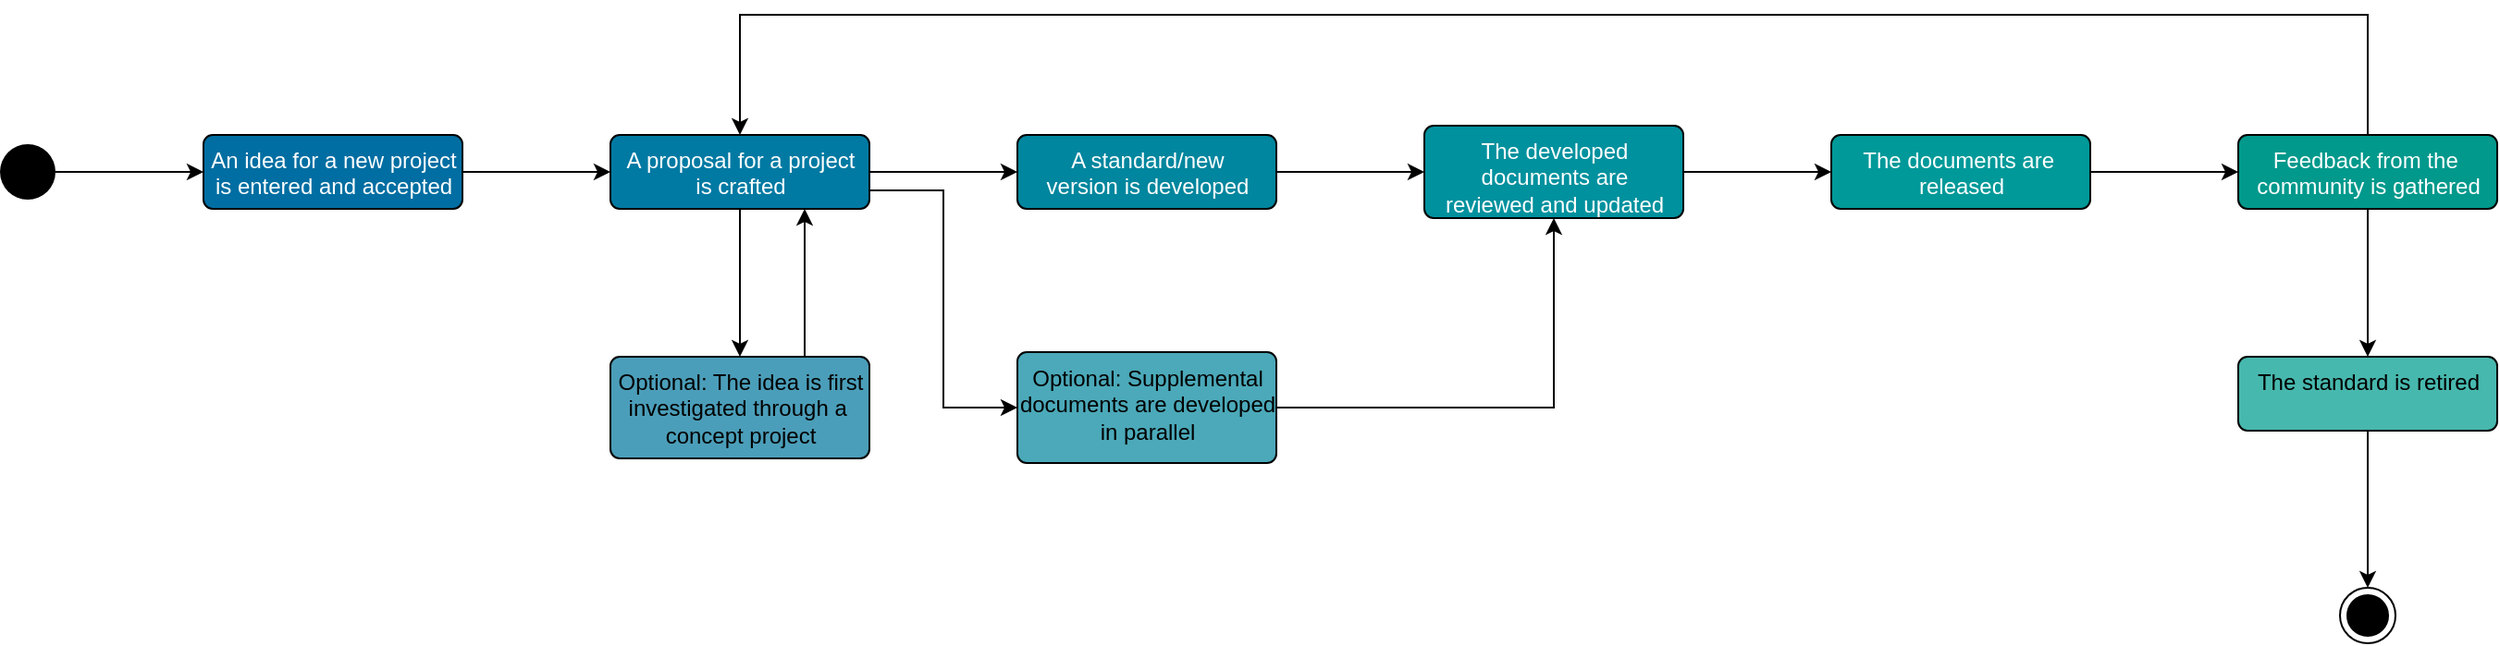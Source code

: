 <mxfile version="16.5.1" type="device" pages="9"><diagram id="bUCgp1hQYpNEF6TeKGY_" name="v1"><mxGraphModel dx="1808" dy="674" grid="1" gridSize="10" guides="1" tooltips="1" connect="1" arrows="1" fold="1" page="1" pageScale="1" pageWidth="827" pageHeight="1169" math="0" shadow="0"><root><mxCell id="0"/><mxCell id="1" parent="0"/><mxCell id="k1yvwwCLQG4PbKX0xApy-3" value="" style="edgeStyle=orthogonalEdgeStyle;rounded=0;orthogonalLoop=1;jettySize=auto;html=1;" parent="1" source="k1yvwwCLQG4PbKX0xApy-1" target="k1yvwwCLQG4PbKX0xApy-2" edge="1"><mxGeometry relative="1" as="geometry"/></mxCell><mxCell id="k1yvwwCLQG4PbKX0xApy-1" value="" style="ellipse;fillColor=#000000;strokeColor=none;" parent="1" vertex="1"><mxGeometry x="-30" y="80" width="30" height="30" as="geometry"/></mxCell><mxCell id="k1yvwwCLQG4PbKX0xApy-5" value="" style="edgeStyle=orthogonalEdgeStyle;rounded=0;orthogonalLoop=1;jettySize=auto;html=1;" parent="1" source="k1yvwwCLQG4PbKX0xApy-2" target="k1yvwwCLQG4PbKX0xApy-4" edge="1"><mxGeometry relative="1" as="geometry"/></mxCell><mxCell id="k1yvwwCLQG4PbKX0xApy-2" value="An idea for a new project &lt;br&gt;is entered and accepted" style="html=1;align=center;verticalAlign=top;rounded=1;absoluteArcSize=1;arcSize=10;dashed=0;fillColor=#006EA2;fontColor=#FFFFFF;" parent="1" vertex="1"><mxGeometry x="80" y="75" width="140" height="40" as="geometry"/></mxCell><mxCell id="k1yvwwCLQG4PbKX0xApy-7" value="" style="edgeStyle=orthogonalEdgeStyle;rounded=0;orthogonalLoop=1;jettySize=auto;html=1;" parent="1" source="k1yvwwCLQG4PbKX0xApy-4" target="k1yvwwCLQG4PbKX0xApy-6" edge="1"><mxGeometry relative="1" as="geometry"/></mxCell><mxCell id="k1yvwwCLQG4PbKX0xApy-10" value="" style="edgeStyle=orthogonalEdgeStyle;rounded=0;orthogonalLoop=1;jettySize=auto;html=1;" parent="1" source="k1yvwwCLQG4PbKX0xApy-4" target="k1yvwwCLQG4PbKX0xApy-9" edge="1"><mxGeometry relative="1" as="geometry"/></mxCell><mxCell id="k1yvwwCLQG4PbKX0xApy-12" style="edgeStyle=orthogonalEdgeStyle;rounded=0;orthogonalLoop=1;jettySize=auto;html=1;exitX=1;exitY=0.75;exitDx=0;exitDy=0;entryX=0;entryY=0.5;entryDx=0;entryDy=0;" parent="1" source="k1yvwwCLQG4PbKX0xApy-4" target="k1yvwwCLQG4PbKX0xApy-11" edge="1"><mxGeometry relative="1" as="geometry"/></mxCell><mxCell id="k1yvwwCLQG4PbKX0xApy-4" value="A proposal for a project&lt;br&gt;is crafted" style="html=1;align=center;verticalAlign=top;rounded=1;absoluteArcSize=1;arcSize=10;dashed=0;fillColor=#007AA3;fontColor=#FFFFFF;" parent="1" vertex="1"><mxGeometry x="300" y="75" width="140" height="40" as="geometry"/></mxCell><mxCell id="k1yvwwCLQG4PbKX0xApy-16" value="" style="edgeStyle=orthogonalEdgeStyle;rounded=0;orthogonalLoop=1;jettySize=auto;html=1;" parent="1" source="k1yvwwCLQG4PbKX0xApy-6" target="k1yvwwCLQG4PbKX0xApy-15" edge="1"><mxGeometry relative="1" as="geometry"/></mxCell><mxCell id="k1yvwwCLQG4PbKX0xApy-6" value="A standard/new&lt;br&gt;version is developed" style="html=1;align=center;verticalAlign=top;rounded=1;absoluteArcSize=1;arcSize=10;dashed=0;fillColor=#00869E;fontColor=#FFFFFF;" parent="1" vertex="1"><mxGeometry x="520" y="75" width="140" height="40" as="geometry"/></mxCell><mxCell id="k1yvwwCLQG4PbKX0xApy-13" style="edgeStyle=orthogonalEdgeStyle;rounded=0;orthogonalLoop=1;jettySize=auto;html=1;exitX=0.75;exitY=0;exitDx=0;exitDy=0;entryX=0.75;entryY=1;entryDx=0;entryDy=0;" parent="1" source="k1yvwwCLQG4PbKX0xApy-9" target="k1yvwwCLQG4PbKX0xApy-4" edge="1"><mxGeometry relative="1" as="geometry"/></mxCell><mxCell id="k1yvwwCLQG4PbKX0xApy-9" value="Optional: The idea is first&lt;br&gt;investigated through a&amp;nbsp;&lt;br&gt;concept project" style="html=1;align=center;verticalAlign=top;rounded=1;absoluteArcSize=1;arcSize=10;dashed=0;fillColor=#4B9EB9;" parent="1" vertex="1"><mxGeometry x="300" y="195" width="140" height="55" as="geometry"/></mxCell><mxCell id="k1yvwwCLQG4PbKX0xApy-28" style="edgeStyle=orthogonalEdgeStyle;rounded=0;orthogonalLoop=1;jettySize=auto;html=1;exitX=1;exitY=0.5;exitDx=0;exitDy=0;entryX=0.5;entryY=1;entryDx=0;entryDy=0;" parent="1" source="k1yvwwCLQG4PbKX0xApy-11" target="k1yvwwCLQG4PbKX0xApy-15" edge="1"><mxGeometry relative="1" as="geometry"/></mxCell><mxCell id="k1yvwwCLQG4PbKX0xApy-11" value="Optional: Supplemental&lt;br&gt;documents are developed&lt;br&gt;in parallel" style="html=1;align=center;verticalAlign=top;rounded=1;absoluteArcSize=1;arcSize=10;dashed=0;fillColor=#4BA9B9;" parent="1" vertex="1"><mxGeometry x="520" y="192.5" width="140" height="60" as="geometry"/></mxCell><mxCell id="k1yvwwCLQG4PbKX0xApy-18" value="" style="edgeStyle=orthogonalEdgeStyle;rounded=0;orthogonalLoop=1;jettySize=auto;html=1;" parent="1" source="k1yvwwCLQG4PbKX0xApy-15" target="k1yvwwCLQG4PbKX0xApy-17" edge="1"><mxGeometry relative="1" as="geometry"/></mxCell><mxCell id="k1yvwwCLQG4PbKX0xApy-15" value="The developed &lt;br&gt;documents are &lt;br&gt;reviewed and updated" style="html=1;align=center;verticalAlign=top;rounded=1;absoluteArcSize=1;arcSize=10;dashed=0;fillColor=#00919E;fontColor=#FFFFFF;" parent="1" vertex="1"><mxGeometry x="740" y="70" width="140" height="50" as="geometry"/></mxCell><mxCell id="k1yvwwCLQG4PbKX0xApy-21" value="" style="edgeStyle=orthogonalEdgeStyle;rounded=0;orthogonalLoop=1;jettySize=auto;html=1;" parent="1" source="k1yvwwCLQG4PbKX0xApy-17" target="k1yvwwCLQG4PbKX0xApy-20" edge="1"><mxGeometry relative="1" as="geometry"/></mxCell><mxCell id="k1yvwwCLQG4PbKX0xApy-17" value="The documents are&amp;nbsp;&lt;br&gt;released" style="html=1;align=center;verticalAlign=top;rounded=1;absoluteArcSize=1;arcSize=10;dashed=0;fillColor=#009999;fontColor=#FFFFFF;" parent="1" vertex="1"><mxGeometry x="960" y="75" width="140" height="40" as="geometry"/></mxCell><mxCell id="k1yvwwCLQG4PbKX0xApy-22" style="edgeStyle=orthogonalEdgeStyle;rounded=0;orthogonalLoop=1;jettySize=auto;html=1;exitX=0.5;exitY=0;exitDx=0;exitDy=0;entryX=0.5;entryY=0;entryDx=0;entryDy=0;" parent="1" source="k1yvwwCLQG4PbKX0xApy-20" target="k1yvwwCLQG4PbKX0xApy-4" edge="1"><mxGeometry relative="1" as="geometry"><Array as="points"><mxPoint x="1250" y="10"/><mxPoint x="370" y="10"/></Array></mxGeometry></mxCell><mxCell id="k1yvwwCLQG4PbKX0xApy-24" value="" style="edgeStyle=orthogonalEdgeStyle;rounded=0;orthogonalLoop=1;jettySize=auto;html=1;" parent="1" source="k1yvwwCLQG4PbKX0xApy-20" target="k1yvwwCLQG4PbKX0xApy-23" edge="1"><mxGeometry relative="1" as="geometry"/></mxCell><mxCell id="k1yvwwCLQG4PbKX0xApy-20" value="Feedback from the&amp;nbsp;&lt;br&gt;community is gathered" style="html=1;align=center;verticalAlign=top;rounded=1;absoluteArcSize=1;arcSize=10;dashed=0;fillColor=#00998C;fontColor=#FFFFFF;" parent="1" vertex="1"><mxGeometry x="1180" y="75" width="140" height="40" as="geometry"/></mxCell><mxCell id="k1yvwwCLQG4PbKX0xApy-26" value="" style="edgeStyle=orthogonalEdgeStyle;rounded=0;orthogonalLoop=1;jettySize=auto;html=1;" parent="1" source="k1yvwwCLQG4PbKX0xApy-23" target="k1yvwwCLQG4PbKX0xApy-25" edge="1"><mxGeometry relative="1" as="geometry"/></mxCell><mxCell id="k1yvwwCLQG4PbKX0xApy-23" value="The standard is retired" style="html=1;align=center;verticalAlign=top;rounded=1;absoluteArcSize=1;arcSize=10;dashed=0;fillColor=#47B8AE;" parent="1" vertex="1"><mxGeometry x="1180" y="195" width="140" height="40" as="geometry"/></mxCell><mxCell id="k1yvwwCLQG4PbKX0xApy-25" value="" style="ellipse;html=1;shape=endState;fillColor=#000000;strokeColor=#000000;" parent="1" vertex="1"><mxGeometry x="1235" y="320" width="30" height="30" as="geometry"/></mxCell></root></mxGraphModel></diagram><diagram id="3_tVMc8xOjZnaPvGumYF" name="v2"><mxGraphModel dx="1673" dy="2318" grid="1" gridSize="10" guides="1" tooltips="1" connect="1" arrows="1" fold="1" page="1" pageScale="1" pageWidth="827" pageHeight="1169" math="0" shadow="0"><root><mxCell id="hmh6pkjp1FtnqrWQgiAM-0"/><mxCell id="hmh6pkjp1FtnqrWQgiAM-1" parent="hmh6pkjp1FtnqrWQgiAM-0"/><mxCell id="E-Gf-4G2ga_S-P5ZmHKa-0" value="" style="edgeStyle=orthogonalEdgeStyle;rounded=0;orthogonalLoop=1;jettySize=auto;html=1;" edge="1" parent="hmh6pkjp1FtnqrWQgiAM-1" source="E-Gf-4G2ga_S-P5ZmHKa-1" target="E-Gf-4G2ga_S-P5ZmHKa-24"><mxGeometry relative="1" as="geometry"><mxPoint x="80" y="95" as="targetPoint"/></mxGeometry></mxCell><mxCell id="E-Gf-4G2ga_S-P5ZmHKa-1" value="" style="ellipse;fillColor=#000000;strokeColor=none;fontStyle=2;labelPosition=center;verticalLabelPosition=bottom;align=center;verticalAlign=top;" vertex="1" parent="hmh6pkjp1FtnqrWQgiAM-1"><mxGeometry y="80" width="30" height="30" as="geometry"/></mxCell><mxCell id="E-Gf-4G2ga_S-P5ZmHKa-2" value="Idea&amp;nbsp;&lt;br&gt;accepted" style="edgeStyle=orthogonalEdgeStyle;rounded=0;orthogonalLoop=1;jettySize=auto;html=1;" edge="1" parent="hmh6pkjp1FtnqrWQgiAM-1" source="E-Gf-4G2ga_S-P5ZmHKa-24" target="E-Gf-4G2ga_S-P5ZmHKa-25"><mxGeometry relative="1" as="geometry"><mxPoint x="220" y="95" as="sourcePoint"/><mxPoint x="300" y="95" as="targetPoint"/></mxGeometry></mxCell><mxCell id="E-Gf-4G2ga_S-P5ZmHKa-4" value="Proposal&lt;br&gt;accepted" style="edgeStyle=orthogonalEdgeStyle;rounded=0;orthogonalLoop=1;jettySize=auto;html=1;exitX=1;exitY=0.5;exitDx=0;exitDy=0;entryX=0;entryY=0.5;entryDx=0;entryDy=0;" edge="1" parent="hmh6pkjp1FtnqrWQgiAM-1" source="E-Gf-4G2ga_S-P5ZmHKa-25" target="E-Gf-4G2ga_S-P5ZmHKa-27"><mxGeometry relative="1" as="geometry"><mxPoint x="450" y="95" as="sourcePoint"/><mxPoint x="530" y="95" as="targetPoint"/></mxGeometry></mxCell><mxCell id="E-Gf-4G2ga_S-P5ZmHKa-5" value="More insight&lt;br&gt;required first" style="edgeStyle=orthogonalEdgeStyle;rounded=0;orthogonalLoop=1;jettySize=auto;html=1;exitX=0.25;exitY=1;exitDx=0;exitDy=0;entryX=0.25;entryY=0;entryDx=0;entryDy=0;" edge="1" parent="hmh6pkjp1FtnqrWQgiAM-1" source="E-Gf-4G2ga_S-P5ZmHKa-25" target="E-Gf-4G2ga_S-P5ZmHKa-26"><mxGeometry relative="1" as="geometry"><mxPoint x="320" y="115" as="sourcePoint"/><mxPoint x="320" y="195" as="targetPoint"/></mxGeometry></mxCell><mxCell id="E-Gf-4G2ga_S-P5ZmHKa-6" value="Accompanying&lt;br&gt;documents required" style="edgeStyle=orthogonalEdgeStyle;rounded=0;orthogonalLoop=1;jettySize=auto;html=1;exitX=0.5;exitY=1;exitDx=0;exitDy=0;" edge="1" parent="hmh6pkjp1FtnqrWQgiAM-1" source="E-Gf-4G2ga_S-P5ZmHKa-27" target="E-Gf-4G2ga_S-P5ZmHKa-33"><mxGeometry relative="1" as="geometry"><mxPoint x="450" y="105" as="sourcePoint"/><mxPoint x="530" y="222.5" as="targetPoint"/></mxGeometry></mxCell><mxCell id="E-Gf-4G2ga_S-P5ZmHKa-8" value="Development&lt;br&gt;complete" style="edgeStyle=orthogonalEdgeStyle;rounded=0;orthogonalLoop=1;jettySize=auto;html=1;exitX=1;exitY=0.5;exitDx=0;exitDy=0;" edge="1" parent="hmh6pkjp1FtnqrWQgiAM-1" source="E-Gf-4G2ga_S-P5ZmHKa-27" target="E-Gf-4G2ga_S-P5ZmHKa-28"><mxGeometry relative="1" as="geometry"><mxPoint x="680" y="95" as="sourcePoint"/><mxPoint x="760" y="95" as="targetPoint"/></mxGeometry></mxCell><mxCell id="E-Gf-4G2ga_S-P5ZmHKa-10" value="Project&amp;nbsp;&lt;br&gt;complete" style="edgeStyle=orthogonalEdgeStyle;rounded=0;orthogonalLoop=1;jettySize=auto;html=1;entryX=0.75;entryY=1;entryDx=0;entryDy=0;exitX=0.75;exitY=0;exitDx=0;exitDy=0;" edge="1" parent="hmh6pkjp1FtnqrWQgiAM-1" source="E-Gf-4G2ga_S-P5ZmHKa-26" target="E-Gf-4G2ga_S-P5ZmHKa-25"><mxGeometry relative="1" as="geometry"><mxPoint x="355" y="195" as="sourcePoint"/><mxPoint x="355" y="115" as="targetPoint"/></mxGeometry></mxCell><mxCell id="E-Gf-4G2ga_S-P5ZmHKa-12" value="Development&amp;nbsp;&lt;br&gt;complete" style="edgeStyle=orthogonalEdgeStyle;rounded=0;orthogonalLoop=1;jettySize=auto;html=1;exitX=1;exitY=0.5;exitDx=0;exitDy=0;" edge="1" parent="hmh6pkjp1FtnqrWQgiAM-1" source="E-Gf-4G2ga_S-P5ZmHKa-33" target="E-Gf-4G2ga_S-P5ZmHKa-28"><mxGeometry relative="1" as="geometry"><mxPoint x="680" y="222.5" as="sourcePoint"/><mxPoint x="830" y="120" as="targetPoint"/></mxGeometry></mxCell><mxCell id="E-Gf-4G2ga_S-P5ZmHKa-14" value="Feedback&lt;br&gt;integrated" style="edgeStyle=orthogonalEdgeStyle;rounded=0;orthogonalLoop=1;jettySize=auto;html=1;" edge="1" parent="hmh6pkjp1FtnqrWQgiAM-1" source="E-Gf-4G2ga_S-P5ZmHKa-28" target="E-Gf-4G2ga_S-P5ZmHKa-30"><mxGeometry relative="1" as="geometry"><mxPoint x="900" y="95" as="sourcePoint"/><mxPoint x="980" y="95" as="targetPoint"/></mxGeometry></mxCell><mxCell id="E-Gf-4G2ga_S-P5ZmHKa-16" value="" style="edgeStyle=orthogonalEdgeStyle;rounded=0;orthogonalLoop=1;jettySize=auto;html=1;" edge="1" parent="hmh6pkjp1FtnqrWQgiAM-1" source="E-Gf-4G2ga_S-P5ZmHKa-30" target="E-Gf-4G2ga_S-P5ZmHKa-31"><mxGeometry relative="1" as="geometry"><mxPoint x="1120" y="95" as="sourcePoint"/><mxPoint x="1200" y="95" as="targetPoint"/></mxGeometry></mxCell><mxCell id="E-Gf-4G2ga_S-P5ZmHKa-18" value="Feedback gathered&lt;br&gt;Improvements identified" style="edgeStyle=orthogonalEdgeStyle;rounded=0;orthogonalLoop=1;jettySize=auto;html=1;exitX=0.5;exitY=0;exitDx=0;exitDy=0;entryX=0.5;entryY=0;entryDx=0;entryDy=0;" edge="1" parent="hmh6pkjp1FtnqrWQgiAM-1" source="E-Gf-4G2ga_S-P5ZmHKa-31" target="E-Gf-4G2ga_S-P5ZmHKa-24"><mxGeometry relative="1" as="geometry"><Array as="points"><mxPoint x="1220" y="10"/><mxPoint x="170" y="10"/></Array><mxPoint x="1260" y="75" as="sourcePoint"/><mxPoint x="380" y="75" as="targetPoint"/></mxGeometry></mxCell><mxCell id="E-Gf-4G2ga_S-P5ZmHKa-19" value="Standard now&lt;br&gt;irrelevant" style="edgeStyle=orthogonalEdgeStyle;rounded=0;orthogonalLoop=1;jettySize=auto;html=1;" edge="1" parent="hmh6pkjp1FtnqrWQgiAM-1" source="E-Gf-4G2ga_S-P5ZmHKa-31" target="E-Gf-4G2ga_S-P5ZmHKa-32"><mxGeometry relative="1" as="geometry"><mxPoint x="1270" y="115" as="sourcePoint"/><mxPoint x="1270" y="195" as="targetPoint"/></mxGeometry></mxCell><mxCell id="E-Gf-4G2ga_S-P5ZmHKa-21" value="" style="edgeStyle=orthogonalEdgeStyle;rounded=0;orthogonalLoop=1;jettySize=auto;html=1;" edge="1" parent="hmh6pkjp1FtnqrWQgiAM-1" source="E-Gf-4G2ga_S-P5ZmHKa-32" target="E-Gf-4G2ga_S-P5ZmHKa-23"><mxGeometry relative="1" as="geometry"><mxPoint x="1270" y="235" as="sourcePoint"/></mxGeometry></mxCell><mxCell id="E-Gf-4G2ga_S-P5ZmHKa-23" value="" style="ellipse;html=1;shape=endState;fillColor=#000000;strokeColor=#000000;fontStyle=2;labelPosition=center;verticalLabelPosition=bottom;align=center;verticalAlign=top;" vertex="1" parent="hmh6pkjp1FtnqrWQgiAM-1"><mxGeometry x="1205" y="320" width="30" height="30" as="geometry"/></mxCell><mxCell id="E-Gf-4G2ga_S-P5ZmHKa-24" value="&lt;font style=&quot;font-size: 14px&quot;&gt;&lt;b&gt;&lt;u&gt;Ideation&lt;/u&gt;&lt;/b&gt;&lt;br&gt;&lt;/font&gt;A new idea is entered" style="shape=process;whiteSpace=wrap;html=1;backgroundOutline=1;verticalAlign=top;fillColor=#006EA2;fontColor=#FFFFFF;rounded=1;arcSize=10;dashed=0;" vertex="1" parent="hmh6pkjp1FtnqrWQgiAM-1"><mxGeometry x="110" y="65" width="120" height="60" as="geometry"/></mxCell><mxCell id="E-Gf-4G2ga_S-P5ZmHKa-25" value="&lt;font style=&quot;font-size: 14px&quot;&gt;&lt;b&gt;&lt;u&gt;Proposal&lt;/u&gt;&lt;/b&gt;&lt;br&gt;&lt;/font&gt;A proposal is crafted" style="shape=process;whiteSpace=wrap;html=1;backgroundOutline=1;verticalAlign=top;fillColor=#007AA3;fontColor=#FFFFFF;rounded=1;arcSize=10;dashed=0;" vertex="1" parent="hmh6pkjp1FtnqrWQgiAM-1"><mxGeometry x="320" y="65" width="120" height="60" as="geometry"/></mxCell><mxCell id="E-Gf-4G2ga_S-P5ZmHKa-26" value="&lt;font style=&quot;font-size: 14px&quot;&gt;&lt;b&gt;&lt;u&gt;Concept&lt;/u&gt;&lt;/b&gt;&lt;br&gt;&lt;/font&gt;&lt;font style=&quot;font-size: 8px&quot;&gt;Optional&lt;/font&gt;&lt;br&gt;The idea is investigated first" style="shape=process;whiteSpace=wrap;html=1;backgroundOutline=1;verticalAlign=top;fillColor=#4B9EB9;fontColor=default;rounded=1;arcSize=10;dashed=0;" vertex="1" parent="hmh6pkjp1FtnqrWQgiAM-1"><mxGeometry x="320" y="182.5" width="120" height="80" as="geometry"/></mxCell><mxCell id="E-Gf-4G2ga_S-P5ZmHKa-27" value="&lt;font style=&quot;font-size: 14px&quot;&gt;&lt;b&gt;&lt;u&gt;Standard&lt;/u&gt;&lt;/b&gt;&lt;br&gt;&lt;/font&gt;A new standard / version is developed" style="shape=process;whiteSpace=wrap;html=1;backgroundOutline=1;verticalAlign=top;fillColor=#00869E;fontColor=#FFFFFF;rounded=1;arcSize=10;dashed=0;" vertex="1" parent="hmh6pkjp1FtnqrWQgiAM-1"><mxGeometry x="530" y="55" width="120" height="80" as="geometry"/></mxCell><mxCell id="E-Gf-4G2ga_S-P5ZmHKa-28" value="&lt;font style=&quot;font-size: 14px&quot;&gt;&lt;b&gt;&lt;u&gt;Review&lt;/u&gt;&lt;/b&gt;&lt;br&gt;&lt;/font&gt;The standard is reviewed and updated" style="shape=process;whiteSpace=wrap;html=1;backgroundOutline=1;verticalAlign=top;fillColor=#00919E;fontColor=#FFFFFF;rounded=1;arcSize=10;dashed=0;" vertex="1" parent="hmh6pkjp1FtnqrWQgiAM-1"><mxGeometry x="740" y="55" width="120" height="80" as="geometry"/></mxCell><mxCell id="E-Gf-4G2ga_S-P5ZmHKa-30" value="&lt;font style=&quot;font-size: 14px&quot;&gt;&lt;b&gt;&lt;u&gt;Release&lt;/u&gt;&lt;/b&gt;&lt;br&gt;&lt;/font&gt;The standard is released" style="shape=process;whiteSpace=wrap;html=1;backgroundOutline=1;verticalAlign=top;fillColor=#009999;fontColor=#FFFFFF;rounded=1;arcSize=10;dashed=0;" vertex="1" parent="hmh6pkjp1FtnqrWQgiAM-1"><mxGeometry x="950" y="65" width="120" height="60" as="geometry"/></mxCell><mxCell id="E-Gf-4G2ga_S-P5ZmHKa-31" value="&lt;font style=&quot;font-size: 14px&quot;&gt;&lt;b&gt;&lt;u&gt;Public&lt;/u&gt;&lt;/b&gt;&lt;br&gt;&lt;/font&gt;The standard is public" style="shape=process;whiteSpace=wrap;html=1;backgroundOutline=1;verticalAlign=top;fillColor=#00998C;fontColor=#FFFFFF;rounded=1;arcSize=10;dashed=0;" vertex="1" parent="hmh6pkjp1FtnqrWQgiAM-1"><mxGeometry x="1160" y="65" width="120" height="60" as="geometry"/></mxCell><mxCell id="E-Gf-4G2ga_S-P5ZmHKa-32" value="&lt;font style=&quot;font-size: 14px&quot;&gt;&lt;b&gt;&lt;u&gt;Retirement&lt;/u&gt;&lt;/b&gt;&lt;br&gt;&lt;/font&gt;The standard is retired" style="shape=process;whiteSpace=wrap;html=1;backgroundOutline=1;verticalAlign=top;fillColor=#47B8AE;fontColor=default;rounded=1;arcSize=10;dashed=0;" vertex="1" parent="hmh6pkjp1FtnqrWQgiAM-1"><mxGeometry x="1160" y="192.5" width="120" height="60" as="geometry"/></mxCell><mxCell id="E-Gf-4G2ga_S-P5ZmHKa-33" value="&lt;span style=&quot;font-size: 14px&quot;&gt;&lt;b&gt;&lt;u&gt;Supplemental&lt;br&gt;&lt;/u&gt;&lt;/b&gt;&lt;/span&gt;Supporting documents are developed" style="shape=process;whiteSpace=wrap;html=1;backgroundOutline=1;verticalAlign=top;fillColor=#4BA9B9;fontColor=default;rounded=1;arcSize=10;dashed=0;" vertex="1" parent="hmh6pkjp1FtnqrWQgiAM-1"><mxGeometry x="530" y="182.5" width="120" height="80" as="geometry"/></mxCell></root></mxGraphModel></diagram><diagram id="EbgQotKZoc6BbRyuejSQ" name="ideation"><mxGraphModel dx="1808" dy="1843" grid="1" gridSize="10" guides="1" tooltips="1" connect="1" arrows="1" fold="1" page="1" pageScale="1" pageWidth="827" pageHeight="1169" math="0" shadow="0"><root><mxCell id="xb85T92fI2M_kJ2J7qUH-0"/><mxCell id="xb85T92fI2M_kJ2J7qUH-1" parent="xb85T92fI2M_kJ2J7qUH-0"/><mxCell id="lt5tPLD5vRysyRyr8CsD-0" value="" style="edgeStyle=orthogonalEdgeStyle;rounded=0;orthogonalLoop=1;jettySize=auto;html=1;" edge="1" parent="xb85T92fI2M_kJ2J7qUH-1" source="lt5tPLD5vRysyRyr8CsD-1" target="lt5tPLD5vRysyRyr8CsD-15"><mxGeometry relative="1" as="geometry"><mxPoint x="80" y="95" as="targetPoint"/></mxGeometry></mxCell><mxCell id="lt5tPLD5vRysyRyr8CsD-1" value="" style="ellipse;fillColor=#000000;strokeColor=none;" vertex="1" parent="xb85T92fI2M_kJ2J7qUH-1"><mxGeometry y="80" width="30" height="30" as="geometry"/></mxCell><mxCell id="lt5tPLD5vRysyRyr8CsD-2" value="Idea&amp;nbsp;&lt;br&gt;accepted" style="edgeStyle=orthogonalEdgeStyle;rounded=0;orthogonalLoop=1;jettySize=auto;html=1;" edge="1" parent="xb85T92fI2M_kJ2J7qUH-1" source="lt5tPLD5vRysyRyr8CsD-15" target="lt5tPLD5vRysyRyr8CsD-14"><mxGeometry relative="1" as="geometry"><mxPoint x="220" y="95" as="sourcePoint"/><mxPoint x="320" y="95" as="targetPoint"/></mxGeometry></mxCell><mxCell id="lt5tPLD5vRysyRyr8CsD-14" value="Proposal" style="ellipse;html=1;shape=endState;fillColor=#000000;strokeColor=#000000;labelPosition=center;verticalLabelPosition=bottom;align=center;verticalAlign=top;fontStyle=2" vertex="1" parent="xb85T92fI2M_kJ2J7qUH-1"><mxGeometry x="320" y="80" width="30" height="30" as="geometry"/></mxCell><mxCell id="lt5tPLD5vRysyRyr8CsD-15" value="&lt;font style=&quot;font-size: 14px&quot;&gt;&lt;b&gt;&lt;u&gt;Ideation&lt;/u&gt;&lt;/b&gt;&lt;br&gt;&lt;/font&gt;A new idea is entered" style="shape=process;whiteSpace=wrap;html=1;backgroundOutline=1;verticalAlign=top;fillColor=#006EA2;fontColor=#FFFFFF;rounded=1;arcSize=10;dashed=0;" vertex="1" parent="xb85T92fI2M_kJ2J7qUH-1"><mxGeometry x="110" y="65" width="120" height="60" as="geometry"/></mxCell><mxCell id="CBr4utTWYA6Ica-vpC7U-1" value="&#10;&#10;&lt;span style=&quot;color: rgb(0, 0, 0); font-family: helvetica; font-size: 11px; font-style: normal; font-weight: 400; letter-spacing: normal; text-align: center; text-indent: 0px; text-transform: none; word-spacing: 0px; background-color: rgb(255, 255, 255); display: inline; float: none;&quot;&gt;Feedback gathered&lt;/span&gt;&lt;br style=&quot;color: rgb(0, 0, 0); font-family: helvetica; font-size: 11px; font-style: normal; font-weight: 400; letter-spacing: normal; text-align: center; text-indent: 0px; text-transform: none; word-spacing: 0px;&quot;&gt;&lt;span style=&quot;color: rgb(0, 0, 0); font-family: helvetica; font-size: 11px; font-style: normal; font-weight: 400; letter-spacing: normal; text-align: center; text-indent: 0px; text-transform: none; word-spacing: 0px; background-color: rgb(255, 255, 255); display: inline; float: none;&quot;&gt;Improvements identified&lt;/span&gt;&#10;&#10;" style="edgeStyle=orthogonalEdgeStyle;rounded=0;orthogonalLoop=1;jettySize=auto;html=1;exitX=1;exitY=0.5;exitDx=0;exitDy=0;entryX=0.5;entryY=0;entryDx=0;entryDy=0;fontSize=8;" edge="1" parent="xb85T92fI2M_kJ2J7qUH-1" source="CBr4utTWYA6Ica-vpC7U-0" target="lt5tPLD5vRysyRyr8CsD-15"><mxGeometry relative="1" as="geometry"/></mxCell><mxCell id="CBr4utTWYA6Ica-vpC7U-0" value="Public" style="ellipse;fillColor=#000000;strokeColor=none;fontStyle=2;labelPosition=center;verticalLabelPosition=bottom;align=center;verticalAlign=top;" vertex="1" parent="xb85T92fI2M_kJ2J7qUH-1"><mxGeometry width="30" height="30" as="geometry"/></mxCell></root></mxGraphModel></diagram><diagram id="vNymxFSOJUySLUX0PlPZ" name="proposal"><mxGraphModel dx="813" dy="558" grid="1" gridSize="10" guides="1" tooltips="1" connect="1" arrows="1" fold="1" page="1" pageScale="1" pageWidth="827" pageHeight="1169" math="0" shadow="0"><root><mxCell id="YBYINNToTeENCoeSusb--0"/><mxCell id="YBYINNToTeENCoeSusb--1" parent="YBYINNToTeENCoeSusb--0"/><mxCell id="CZb6_aiIQGmSkNHZQRo_-1" value="Ideation" style="ellipse;fillColor=#000000;strokeColor=none;verticalAlign=top;horizontal=1;labelPosition=center;verticalLabelPosition=bottom;align=center;labelBorderColor=none;fontStyle=2" vertex="1" parent="YBYINNToTeENCoeSusb--1"><mxGeometry x="210" y="90" width="30" height="30" as="geometry"/></mxCell><mxCell id="CZb6_aiIQGmSkNHZQRo_-2" value="Idea&amp;nbsp;&lt;br&gt;accepted" style="edgeStyle=orthogonalEdgeStyle;rounded=0;orthogonalLoop=1;jettySize=auto;html=1;" edge="1" parent="YBYINNToTeENCoeSusb--1" target="CZb6_aiIQGmSkNHZQRo_-16"><mxGeometry relative="1" as="geometry"><mxPoint x="240" y="105" as="sourcePoint"/><mxPoint x="310" y="105" as="targetPoint"/></mxGeometry></mxCell><mxCell id="CZb6_aiIQGmSkNHZQRo_-3" value="Proposal&lt;br&gt;accepted" style="edgeStyle=orthogonalEdgeStyle;rounded=0;orthogonalLoop=1;jettySize=auto;html=1;exitX=1;exitY=0.5;exitDx=0;exitDy=0;entryX=0;entryY=0.5;entryDx=0;entryDy=0;" edge="1" parent="YBYINNToTeENCoeSusb--1" source="CZb6_aiIQGmSkNHZQRo_-16"><mxGeometry relative="1" as="geometry"><mxPoint x="460" y="105" as="sourcePoint"/><mxPoint x="540" y="105" as="targetPoint"/></mxGeometry></mxCell><mxCell id="CZb6_aiIQGmSkNHZQRo_-4" value="More insight&lt;br&gt;required first" style="edgeStyle=orthogonalEdgeStyle;rounded=0;orthogonalLoop=1;jettySize=auto;html=1;exitX=0.25;exitY=1;exitDx=0;exitDy=0;" edge="1" parent="YBYINNToTeENCoeSusb--1" source="CZb6_aiIQGmSkNHZQRo_-16" target="OL7aWIrcrbOaaai67M_t-1"><mxGeometry relative="1" as="geometry"><mxPoint x="330" y="125" as="sourcePoint"/><mxPoint x="360" y="192.5" as="targetPoint"/></mxGeometry></mxCell><mxCell id="CZb6_aiIQGmSkNHZQRo_-7" value="Project&amp;nbsp;&lt;br&gt;complete" style="edgeStyle=orthogonalEdgeStyle;rounded=0;orthogonalLoop=1;jettySize=auto;html=1;entryX=0.75;entryY=1;entryDx=0;entryDy=0;" edge="1" parent="YBYINNToTeENCoeSusb--1" source="OL7aWIrcrbOaaai67M_t-2" target="CZb6_aiIQGmSkNHZQRo_-16"><mxGeometry relative="1" as="geometry"><mxPoint x="420" y="192.5" as="sourcePoint"/><mxPoint x="365" y="125" as="targetPoint"/></mxGeometry></mxCell><mxCell id="CZb6_aiIQGmSkNHZQRo_-16" value="&lt;font style=&quot;font-size: 14px&quot;&gt;&lt;b&gt;&lt;u&gt;Proposal&lt;/u&gt;&lt;/b&gt;&lt;br&gt;&lt;/font&gt;A proposal is crafted" style="shape=process;whiteSpace=wrap;html=1;backgroundOutline=1;verticalAlign=top;fillColor=#007AA3;fontColor=#FFFFFF;rounded=1;arcSize=10;dashed=0;" vertex="1" parent="YBYINNToTeENCoeSusb--1"><mxGeometry x="330" y="75" width="120" height="60" as="geometry"/></mxCell><mxCell id="CZb6_aiIQGmSkNHZQRo_-25" value="Standard" style="ellipse;html=1;shape=endState;fillColor=#000000;strokeColor=#000000;labelPosition=center;verticalLabelPosition=bottom;align=center;verticalAlign=top;fontStyle=2" vertex="1" parent="YBYINNToTeENCoeSusb--1"><mxGeometry x="540" y="90" width="30" height="30" as="geometry"/></mxCell><mxCell id="OL7aWIrcrbOaaai67M_t-1" value="Concept" style="ellipse;html=1;shape=endState;fillColor=#000000;strokeColor=#000000;labelPosition=center;verticalLabelPosition=bottom;align=center;verticalAlign=top;fontStyle=2" vertex="1" parent="YBYINNToTeENCoeSusb--1"><mxGeometry x="345" y="190" width="30" height="30" as="geometry"/></mxCell><mxCell id="OL7aWIrcrbOaaai67M_t-2" value="Concept" style="ellipse;fillColor=#000000;strokeColor=none;verticalAlign=top;horizontal=1;labelPosition=center;verticalLabelPosition=bottom;align=center;labelBorderColor=none;fontStyle=2" vertex="1" parent="YBYINNToTeENCoeSusb--1"><mxGeometry x="405" y="190" width="30" height="30" as="geometry"/></mxCell></root></mxGraphModel></diagram><diagram id="FjRSzOfkr7U9MlBfMeFC" name="concept"><mxGraphModel dx="813" dy="558" grid="1" gridSize="10" guides="1" tooltips="1" connect="1" arrows="1" fold="1" page="1" pageScale="1" pageWidth="827" pageHeight="1169" math="0" shadow="0"><root><mxCell id="3KTmJwR5kl1be3963PRJ-0"/><mxCell id="3KTmJwR5kl1be3963PRJ-1" parent="3KTmJwR5kl1be3963PRJ-0"/><mxCell id="s--ctmSjWeJZyCmfSqy1-1" value="Proposal" style="ellipse;fillColor=#000000;strokeColor=none;fontStyle=2;labelPosition=center;verticalLabelPosition=bottom;align=center;verticalAlign=top;" vertex="1" parent="3KTmJwR5kl1be3963PRJ-1"><mxGeometry x="210" y="207.5" width="30" height="30" as="geometry"/></mxCell><mxCell id="s--ctmSjWeJZyCmfSqy1-4" value="More insight&lt;br&gt;required first" style="edgeStyle=orthogonalEdgeStyle;rounded=0;orthogonalLoop=1;jettySize=auto;html=1;" edge="1" parent="3KTmJwR5kl1be3963PRJ-1" source="s--ctmSjWeJZyCmfSqy1-1" target="s--ctmSjWeJZyCmfSqy1-17"><mxGeometry relative="1" as="geometry"><mxPoint x="350" y="125" as="sourcePoint"/><mxPoint x="320" y="195" as="targetPoint"/></mxGeometry></mxCell><mxCell id="s--ctmSjWeJZyCmfSqy1-7" value="Project&amp;nbsp;&lt;br&gt;complete" style="edgeStyle=orthogonalEdgeStyle;rounded=0;orthogonalLoop=1;jettySize=auto;html=1;" edge="1" parent="3KTmJwR5kl1be3963PRJ-1" source="s--ctmSjWeJZyCmfSqy1-17" target="s--ctmSjWeJZyCmfSqy1-14"><mxGeometry relative="1" as="geometry"><mxPoint x="355" y="195" as="sourcePoint"/><mxPoint x="410" y="125" as="targetPoint"/></mxGeometry></mxCell><mxCell id="s--ctmSjWeJZyCmfSqy1-14" value="Proposal" style="ellipse;html=1;shape=endState;fillColor=#000000;strokeColor=#000000;fontStyle=2;labelPosition=center;verticalLabelPosition=bottom;align=center;verticalAlign=top;" vertex="1" parent="3KTmJwR5kl1be3963PRJ-1"><mxGeometry x="510" y="207.5" width="30" height="30" as="geometry"/></mxCell><mxCell id="s--ctmSjWeJZyCmfSqy1-17" value="&lt;font style=&quot;font-size: 14px&quot;&gt;&lt;b&gt;&lt;u&gt;Concept&lt;/u&gt;&lt;/b&gt;&lt;br&gt;&lt;/font&gt;&lt;font style=&quot;font-size: 8px&quot;&gt;Optional&lt;/font&gt;&lt;br&gt;The idea is investigated first" style="shape=process;whiteSpace=wrap;html=1;backgroundOutline=1;verticalAlign=top;fillColor=#4B9EB9;fontColor=default;rounded=1;arcSize=10;dashed=0;" vertex="1" parent="3KTmJwR5kl1be3963PRJ-1"><mxGeometry x="320" y="182.5" width="120" height="80" as="geometry"/></mxCell></root></mxGraphModel></diagram><diagram id="FqMERpYIuIxJJikW1i8A" name="standard"><mxGraphModel dx="981" dy="674" grid="1" gridSize="10" guides="1" tooltips="1" connect="1" arrows="1" fold="1" page="1" pageScale="1" pageWidth="827" pageHeight="1169" math="0" shadow="0"><root><mxCell id="mg-9sAA3Vgzu0LAo2zl3-0"/><mxCell id="mg-9sAA3Vgzu0LAo2zl3-1" parent="mg-9sAA3Vgzu0LAo2zl3-0"/><mxCell id="BhlCl2XbUdPs5LZqBom6-1" value="Proposal" style="ellipse;fillColor=#000000;strokeColor=none;fontStyle=2;labelPosition=center;verticalLabelPosition=bottom;align=center;verticalAlign=top;" vertex="1" parent="mg-9sAA3Vgzu0LAo2zl3-1"><mxGeometry x="410" y="80" width="30" height="30" as="geometry"/></mxCell><mxCell id="BhlCl2XbUdPs5LZqBom6-3" value="Proposal&lt;br&gt;accepted" style="edgeStyle=orthogonalEdgeStyle;rounded=0;orthogonalLoop=1;jettySize=auto;html=1;entryX=0;entryY=0.5;entryDx=0;entryDy=0;" edge="1" parent="mg-9sAA3Vgzu0LAo2zl3-1" source="BhlCl2XbUdPs5LZqBom6-1" target="BhlCl2XbUdPs5LZqBom6-18"><mxGeometry relative="1" as="geometry"><mxPoint x="440" y="95" as="sourcePoint"/><mxPoint x="530" y="95" as="targetPoint"/></mxGeometry></mxCell><mxCell id="BhlCl2XbUdPs5LZqBom6-5" value="Accompanying&lt;br&gt;documents required" style="edgeStyle=orthogonalEdgeStyle;rounded=0;orthogonalLoop=1;jettySize=auto;html=1;exitX=0.5;exitY=1;exitDx=0;exitDy=0;" edge="1" parent="mg-9sAA3Vgzu0LAo2zl3-1" source="BhlCl2XbUdPs5LZqBom6-18" target="_W0WjvaCEwV99VCx9D3V-0"><mxGeometry relative="1" as="geometry"><mxPoint x="450" y="105" as="sourcePoint"/><mxPoint x="590" y="182.5" as="targetPoint"/></mxGeometry></mxCell><mxCell id="BhlCl2XbUdPs5LZqBom6-6" value="Development&lt;br&gt;complete" style="edgeStyle=orthogonalEdgeStyle;rounded=0;orthogonalLoop=1;jettySize=auto;html=1;exitX=1;exitY=0.5;exitDx=0;exitDy=0;" edge="1" parent="mg-9sAA3Vgzu0LAo2zl3-1" source="BhlCl2XbUdPs5LZqBom6-18" target="BhlCl2XbUdPs5LZqBom6-14"><mxGeometry relative="1" as="geometry"><mxPoint x="680" y="95" as="sourcePoint"/><mxPoint x="740" y="95" as="targetPoint"/></mxGeometry></mxCell><mxCell id="BhlCl2XbUdPs5LZqBom6-14" value="Review" style="ellipse;html=1;shape=endState;fillColor=#000000;strokeColor=#000000;fontStyle=2;labelPosition=center;verticalLabelPosition=bottom;align=center;verticalAlign=top;" vertex="1" parent="mg-9sAA3Vgzu0LAo2zl3-1"><mxGeometry x="740" y="80" width="30" height="30" as="geometry"/></mxCell><mxCell id="BhlCl2XbUdPs5LZqBom6-18" value="&lt;font style=&quot;font-size: 14px&quot;&gt;&lt;b&gt;&lt;u&gt;Standard&lt;/u&gt;&lt;/b&gt;&lt;br&gt;&lt;/font&gt;A new standard / version is developed" style="shape=process;whiteSpace=wrap;html=1;backgroundOutline=1;verticalAlign=top;fillColor=#00869E;fontColor=#FFFFFF;rounded=1;arcSize=10;dashed=0;" vertex="1" parent="mg-9sAA3Vgzu0LAo2zl3-1"><mxGeometry x="530" y="55" width="120" height="80" as="geometry"/></mxCell><mxCell id="_W0WjvaCEwV99VCx9D3V-0" value="Supplemental" style="ellipse;html=1;shape=endState;fillColor=#000000;strokeColor=#000000;fontStyle=2;labelPosition=center;verticalLabelPosition=bottom;align=center;verticalAlign=top;" vertex="1" parent="mg-9sAA3Vgzu0LAo2zl3-1"><mxGeometry x="575" y="182" width="30" height="30" as="geometry"/></mxCell></root></mxGraphModel></diagram><diagram id="Vtn5LBkgYVDutkwlMao_" name="supplemental"><mxGraphModel dx="1422" dy="977" grid="1" gridSize="10" guides="1" tooltips="1" connect="1" arrows="1" fold="1" page="1" pageScale="1" pageWidth="827" pageHeight="1169" math="0" shadow="0"><root><mxCell id="EVTxi39Fcy2xd8b2-4dk-0"/><mxCell id="EVTxi39Fcy2xd8b2-4dk-1" parent="EVTxi39Fcy2xd8b2-4dk-0"/></root></mxGraphModel></diagram><diagram id="0Hmd4UvVld0VroqMDXBM" name="review"><mxGraphModel dx="1422" dy="977" grid="1" gridSize="10" guides="1" tooltips="1" connect="1" arrows="1" fold="1" page="1" pageScale="1" pageWidth="827" pageHeight="1169" math="0" shadow="0"><root><mxCell id="IZBmvdmuY46nWovs1Oa6-0"/><mxCell id="IZBmvdmuY46nWovs1Oa6-1" parent="IZBmvdmuY46nWovs1Oa6-0"/></root></mxGraphModel></diagram><diagram id="zu6pWgPCTqrOzJBAJNnI" name="release"><mxGraphModel dx="1422" dy="977" grid="1" gridSize="10" guides="1" tooltips="1" connect="1" arrows="1" fold="1" page="1" pageScale="1" pageWidth="827" pageHeight="1169" math="0" shadow="0"><root><mxCell id="DhXy3jRt70j6bN9w7N7r-0"/><mxCell id="DhXy3jRt70j6bN9w7N7r-1" parent="DhXy3jRt70j6bN9w7N7r-0"/></root></mxGraphModel></diagram></mxfile>